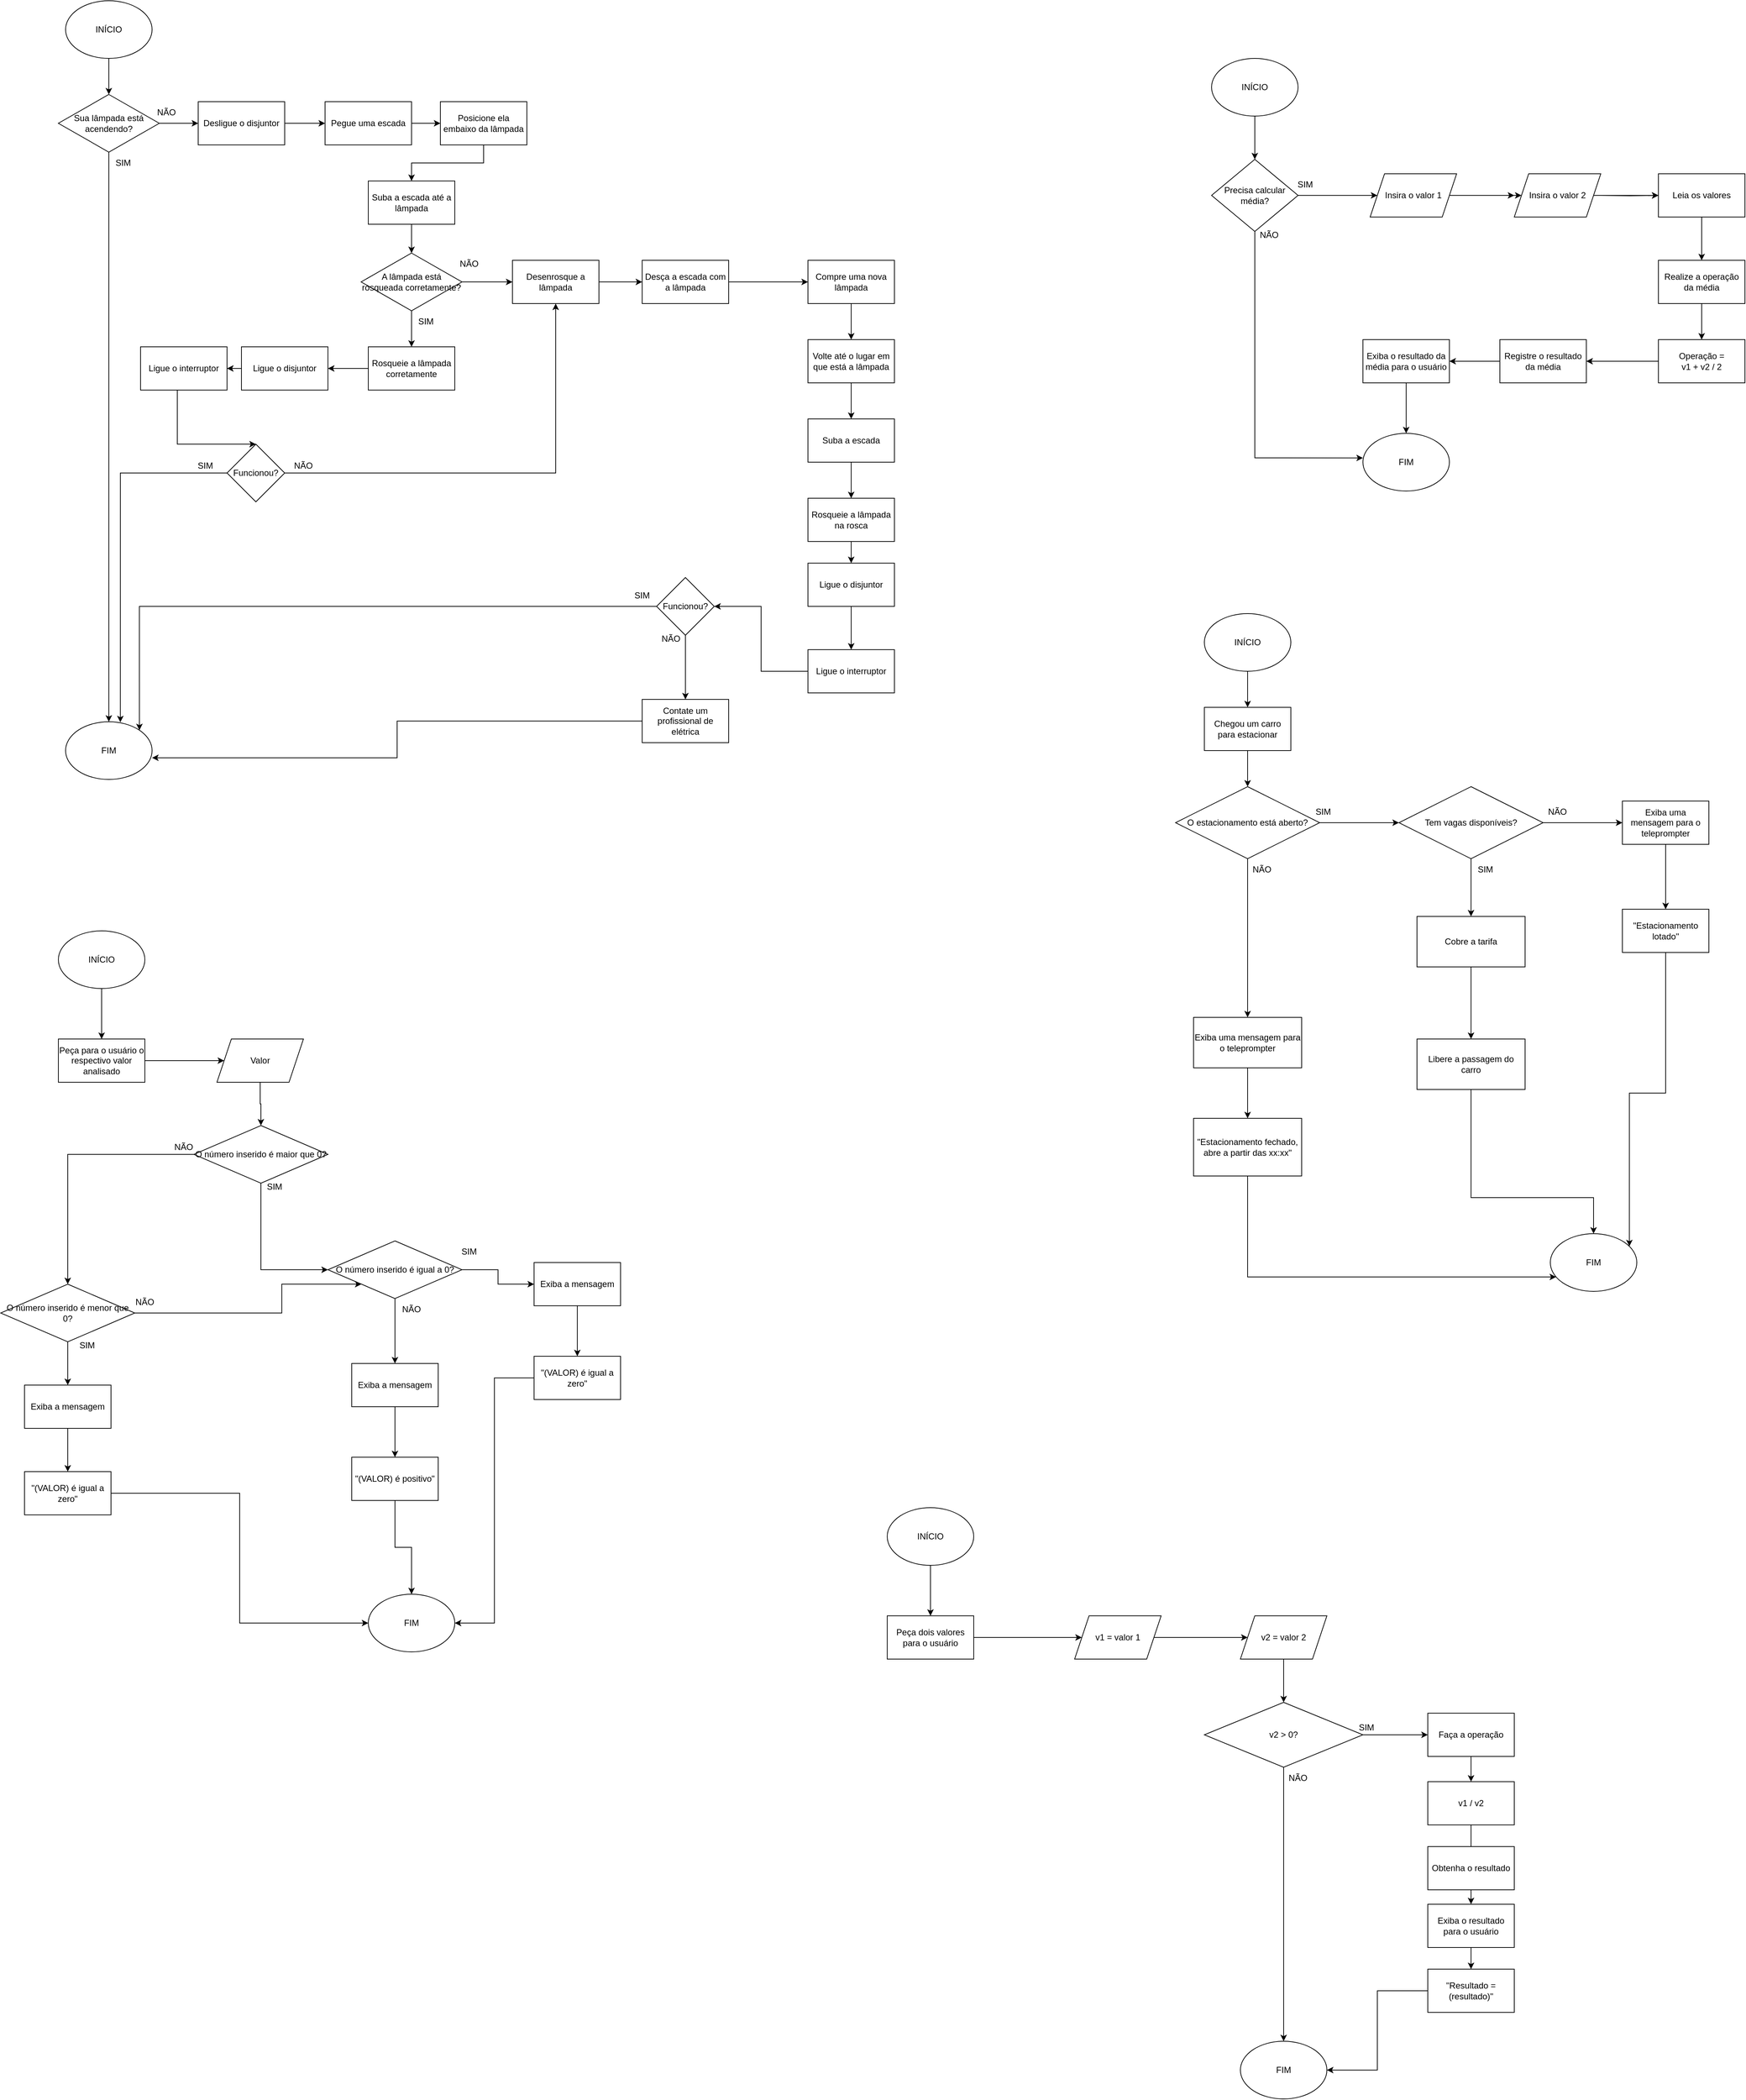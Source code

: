 <mxfile version="26.0.10">
  <diagram name="Página-1" id="3zPOQTFZR7hfbMSnST8G">
    <mxGraphModel dx="1793" dy="975" grid="1" gridSize="10" guides="1" tooltips="1" connect="1" arrows="1" fold="1" page="1" pageScale="1" pageWidth="827" pageHeight="1169" math="0" shadow="0">
      <root>
        <mxCell id="0" />
        <mxCell id="1" parent="0" />
        <mxCell id="39DTJQLiFahsks5kDPv9-9" style="edgeStyle=orthogonalEdgeStyle;rounded=0;orthogonalLoop=1;jettySize=auto;html=1;entryX=0.5;entryY=0;entryDx=0;entryDy=0;" parent="1" source="39DTJQLiFahsks5kDPv9-1" target="39DTJQLiFahsks5kDPv9-8" edge="1">
          <mxGeometry relative="1" as="geometry" />
        </mxCell>
        <mxCell id="39DTJQLiFahsks5kDPv9-1" value="INÍCIO" style="ellipse;whiteSpace=wrap;html=1;" parent="1" vertex="1">
          <mxGeometry x="170" y="140" width="120" height="80" as="geometry" />
        </mxCell>
        <mxCell id="39DTJQLiFahsks5kDPv9-2" value="FIM" style="ellipse;whiteSpace=wrap;html=1;" parent="1" vertex="1">
          <mxGeometry x="170" y="1140" width="120" height="80" as="geometry" />
        </mxCell>
        <mxCell id="39DTJQLiFahsks5kDPv9-18" style="edgeStyle=orthogonalEdgeStyle;rounded=0;orthogonalLoop=1;jettySize=auto;html=1;entryX=0;entryY=0.5;entryDx=0;entryDy=0;" parent="1" source="39DTJQLiFahsks5kDPv9-7" target="39DTJQLiFahsks5kDPv9-14" edge="1">
          <mxGeometry relative="1" as="geometry" />
        </mxCell>
        <mxCell id="39DTJQLiFahsks5kDPv9-7" value="Pegue uma escada" style="rounded=0;whiteSpace=wrap;html=1;" parent="1" vertex="1">
          <mxGeometry x="530" y="280" width="120" height="60" as="geometry" />
        </mxCell>
        <mxCell id="39DTJQLiFahsks5kDPv9-10" style="edgeStyle=orthogonalEdgeStyle;rounded=0;orthogonalLoop=1;jettySize=auto;html=1;entryX=0.5;entryY=0;entryDx=0;entryDy=0;" parent="1" source="39DTJQLiFahsks5kDPv9-8" target="39DTJQLiFahsks5kDPv9-2" edge="1">
          <mxGeometry relative="1" as="geometry" />
        </mxCell>
        <mxCell id="39DTJQLiFahsks5kDPv9-97" value="" style="edgeStyle=orthogonalEdgeStyle;rounded=0;orthogonalLoop=1;jettySize=auto;html=1;" parent="1" source="39DTJQLiFahsks5kDPv9-8" target="39DTJQLiFahsks5kDPv9-94" edge="1">
          <mxGeometry relative="1" as="geometry" />
        </mxCell>
        <mxCell id="39DTJQLiFahsks5kDPv9-8" value="Sua lâmpada está acendendo?" style="rhombus;whiteSpace=wrap;html=1;" parent="1" vertex="1">
          <mxGeometry x="160" y="270" width="140" height="80" as="geometry" />
        </mxCell>
        <mxCell id="39DTJQLiFahsks5kDPv9-12" value="SIM" style="text;html=1;align=center;verticalAlign=middle;whiteSpace=wrap;rounded=0;" parent="1" vertex="1">
          <mxGeometry x="220" y="350" width="60" height="30" as="geometry" />
        </mxCell>
        <mxCell id="39DTJQLiFahsks5kDPv9-13" value="NÃO" style="text;html=1;align=center;verticalAlign=middle;whiteSpace=wrap;rounded=0;" parent="1" vertex="1">
          <mxGeometry x="280" y="280" width="60" height="30" as="geometry" />
        </mxCell>
        <mxCell id="39DTJQLiFahsks5kDPv9-19" style="edgeStyle=orthogonalEdgeStyle;rounded=0;orthogonalLoop=1;jettySize=auto;html=1;" parent="1" source="39DTJQLiFahsks5kDPv9-14" target="39DTJQLiFahsks5kDPv9-15" edge="1">
          <mxGeometry relative="1" as="geometry" />
        </mxCell>
        <mxCell id="39DTJQLiFahsks5kDPv9-14" value="Posicione ela embaixo da lâmpada" style="rounded=0;whiteSpace=wrap;html=1;" parent="1" vertex="1">
          <mxGeometry x="690" y="280" width="120" height="60" as="geometry" />
        </mxCell>
        <mxCell id="39DTJQLiFahsks5kDPv9-20" style="edgeStyle=orthogonalEdgeStyle;rounded=0;orthogonalLoop=1;jettySize=auto;html=1;" parent="1" source="39DTJQLiFahsks5kDPv9-15" target="39DTJQLiFahsks5kDPv9-17" edge="1">
          <mxGeometry relative="1" as="geometry" />
        </mxCell>
        <mxCell id="39DTJQLiFahsks5kDPv9-15" value="Suba a escada até a lâmpada" style="rounded=0;whiteSpace=wrap;html=1;" parent="1" vertex="1">
          <mxGeometry x="590" y="390" width="120" height="60" as="geometry" />
        </mxCell>
        <mxCell id="39DTJQLiFahsks5kDPv9-23" style="edgeStyle=orthogonalEdgeStyle;rounded=0;orthogonalLoop=1;jettySize=auto;html=1;entryX=0.5;entryY=0;entryDx=0;entryDy=0;" parent="1" source="39DTJQLiFahsks5kDPv9-17" target="39DTJQLiFahsks5kDPv9-21" edge="1">
          <mxGeometry relative="1" as="geometry" />
        </mxCell>
        <mxCell id="39DTJQLiFahsks5kDPv9-41" style="edgeStyle=orthogonalEdgeStyle;rounded=0;orthogonalLoop=1;jettySize=auto;html=1;" parent="1" source="39DTJQLiFahsks5kDPv9-17" target="39DTJQLiFahsks5kDPv9-39" edge="1">
          <mxGeometry relative="1" as="geometry" />
        </mxCell>
        <mxCell id="39DTJQLiFahsks5kDPv9-17" value="A lâmpada está rosqueada corretamente?" style="rhombus;whiteSpace=wrap;html=1;" parent="1" vertex="1">
          <mxGeometry x="580" y="490" width="140" height="80" as="geometry" />
        </mxCell>
        <mxCell id="39DTJQLiFahsks5kDPv9-99" value="" style="edgeStyle=orthogonalEdgeStyle;rounded=0;orthogonalLoop=1;jettySize=auto;html=1;" parent="1" source="39DTJQLiFahsks5kDPv9-21" target="39DTJQLiFahsks5kDPv9-98" edge="1">
          <mxGeometry relative="1" as="geometry" />
        </mxCell>
        <mxCell id="39DTJQLiFahsks5kDPv9-21" value="Rosqueie a lâmpada corretamente" style="rounded=0;whiteSpace=wrap;html=1;" parent="1" vertex="1">
          <mxGeometry x="590" y="620" width="120" height="60" as="geometry" />
        </mxCell>
        <mxCell id="39DTJQLiFahsks5kDPv9-44" style="edgeStyle=orthogonalEdgeStyle;rounded=0;orthogonalLoop=1;jettySize=auto;html=1;" parent="1" source="39DTJQLiFahsks5kDPv9-22" target="39DTJQLiFahsks5kDPv9-39" edge="1">
          <mxGeometry relative="1" as="geometry" />
        </mxCell>
        <mxCell id="39DTJQLiFahsks5kDPv9-22" value="Funcionou?" style="rhombus;whiteSpace=wrap;html=1;" parent="1" vertex="1">
          <mxGeometry x="394" y="755" width="80" height="80" as="geometry" />
        </mxCell>
        <mxCell id="39DTJQLiFahsks5kDPv9-29" style="edgeStyle=orthogonalEdgeStyle;rounded=0;orthogonalLoop=1;jettySize=auto;html=1;entryX=0;entryY=0.5;entryDx=0;entryDy=0;" parent="1" source="39DTJQLiFahsks5kDPv9-25" target="39DTJQLiFahsks5kDPv9-28" edge="1">
          <mxGeometry relative="1" as="geometry" />
        </mxCell>
        <mxCell id="39DTJQLiFahsks5kDPv9-25" value="Desça a escada com a lâmpada" style="rounded=0;whiteSpace=wrap;html=1;" parent="1" vertex="1">
          <mxGeometry x="970" y="500" width="120" height="60" as="geometry" />
        </mxCell>
        <mxCell id="39DTJQLiFahsks5kDPv9-26" value="NÃO" style="text;html=1;align=center;verticalAlign=middle;whiteSpace=wrap;rounded=0;" parent="1" vertex="1">
          <mxGeometry x="700" y="490" width="60" height="30" as="geometry" />
        </mxCell>
        <mxCell id="39DTJQLiFahsks5kDPv9-27" value="SIM" style="text;html=1;align=center;verticalAlign=middle;whiteSpace=wrap;rounded=0;" parent="1" vertex="1">
          <mxGeometry x="640" y="570" width="60" height="30" as="geometry" />
        </mxCell>
        <mxCell id="39DTJQLiFahsks5kDPv9-55" style="edgeStyle=orthogonalEdgeStyle;rounded=0;orthogonalLoop=1;jettySize=auto;html=1;" parent="1" source="39DTJQLiFahsks5kDPv9-28" target="39DTJQLiFahsks5kDPv9-30" edge="1">
          <mxGeometry relative="1" as="geometry" />
        </mxCell>
        <mxCell id="39DTJQLiFahsks5kDPv9-28" value="Compre uma nova lâmpada" style="rounded=0;whiteSpace=wrap;html=1;" parent="1" vertex="1">
          <mxGeometry x="1200" y="500" width="120" height="60" as="geometry" />
        </mxCell>
        <mxCell id="39DTJQLiFahsks5kDPv9-56" style="edgeStyle=orthogonalEdgeStyle;rounded=0;orthogonalLoop=1;jettySize=auto;html=1;entryX=0.5;entryY=0;entryDx=0;entryDy=0;" parent="1" source="39DTJQLiFahsks5kDPv9-30" target="39DTJQLiFahsks5kDPv9-35" edge="1">
          <mxGeometry relative="1" as="geometry" />
        </mxCell>
        <mxCell id="39DTJQLiFahsks5kDPv9-30" value="Volte até o lugar em que está a lâmpada" style="rounded=0;whiteSpace=wrap;html=1;" parent="1" vertex="1">
          <mxGeometry x="1200" y="610" width="120" height="60" as="geometry" />
        </mxCell>
        <mxCell id="39DTJQLiFahsks5kDPv9-34" value="SIM&lt;span style=&quot;color: rgba(0, 0, 0, 0); font-family: monospace; font-size: 0px; text-align: start; text-wrap-mode: nowrap;&quot;&gt;%3CmxGraphModel%3E%3Croot%3E%3CmxCell%20id%3D%220%22%2F%3E%3CmxCell%20id%3D%221%22%20parent%3D%220%22%2F%3E%3CmxCell%20id%3D%222%22%20value%3D%22Compre%20uma%20nova%20l%C3%A2mpada%22%20style%3D%22rounded%3D0%3BwhiteSpace%3Dwrap%3Bhtml%3D1%3B%22%20vertex%3D%221%22%20parent%3D%221%22%3E%3CmxGeometry%20x%3D%221060%22%20y%3D%22500%22%20width%3D%22120%22%20height%3D%2260%22%20as%3D%22geometry%22%2F%3E%3C%2FmxCell%3E%3C%2Froot%3E%3C%2FmxGraphModel%3E&lt;/span&gt;" style="text;html=1;align=center;verticalAlign=middle;whiteSpace=wrap;rounded=0;" parent="1" vertex="1">
          <mxGeometry x="334" y="770" width="60" height="30" as="geometry" />
        </mxCell>
        <mxCell id="39DTJQLiFahsks5kDPv9-57" style="edgeStyle=orthogonalEdgeStyle;rounded=0;orthogonalLoop=1;jettySize=auto;html=1;entryX=0.5;entryY=0;entryDx=0;entryDy=0;" parent="1" source="39DTJQLiFahsks5kDPv9-35" target="39DTJQLiFahsks5kDPv9-38" edge="1">
          <mxGeometry relative="1" as="geometry" />
        </mxCell>
        <mxCell id="39DTJQLiFahsks5kDPv9-35" value="Suba a escada" style="rounded=0;whiteSpace=wrap;html=1;" parent="1" vertex="1">
          <mxGeometry x="1200" y="720" width="120" height="60" as="geometry" />
        </mxCell>
        <mxCell id="39DTJQLiFahsks5kDPv9-36" value="NÃO" style="text;html=1;align=center;verticalAlign=middle;whiteSpace=wrap;rounded=0;" parent="1" vertex="1">
          <mxGeometry x="470" y="770" width="60" height="30" as="geometry" />
        </mxCell>
        <mxCell id="39DTJQLiFahsks5kDPv9-107" value="" style="edgeStyle=orthogonalEdgeStyle;rounded=0;orthogonalLoop=1;jettySize=auto;html=1;" parent="1" source="39DTJQLiFahsks5kDPv9-38" target="39DTJQLiFahsks5kDPv9-105" edge="1">
          <mxGeometry relative="1" as="geometry" />
        </mxCell>
        <mxCell id="39DTJQLiFahsks5kDPv9-38" value="Rosqueie a lâmpada na rosca" style="rounded=0;whiteSpace=wrap;html=1;" parent="1" vertex="1">
          <mxGeometry x="1200" y="830" width="120" height="60" as="geometry" />
        </mxCell>
        <mxCell id="39DTJQLiFahsks5kDPv9-43" style="edgeStyle=orthogonalEdgeStyle;rounded=0;orthogonalLoop=1;jettySize=auto;html=1;" parent="1" source="39DTJQLiFahsks5kDPv9-39" target="39DTJQLiFahsks5kDPv9-25" edge="1">
          <mxGeometry relative="1" as="geometry" />
        </mxCell>
        <mxCell id="39DTJQLiFahsks5kDPv9-39" value="Desenrosque a lâmpada" style="rounded=0;whiteSpace=wrap;html=1;" parent="1" vertex="1">
          <mxGeometry x="790" y="500" width="120" height="60" as="geometry" />
        </mxCell>
        <mxCell id="39DTJQLiFahsks5kDPv9-50" style="edgeStyle=orthogonalEdgeStyle;rounded=0;orthogonalLoop=1;jettySize=auto;html=1;entryX=0.5;entryY=0;entryDx=0;entryDy=0;" parent="1" source="39DTJQLiFahsks5kDPv9-46" target="39DTJQLiFahsks5kDPv9-49" edge="1">
          <mxGeometry relative="1" as="geometry" />
        </mxCell>
        <mxCell id="39DTJQLiFahsks5kDPv9-60" style="edgeStyle=orthogonalEdgeStyle;rounded=0;orthogonalLoop=1;jettySize=auto;html=1;entryX=1;entryY=0;entryDx=0;entryDy=0;" parent="1" source="39DTJQLiFahsks5kDPv9-46" target="39DTJQLiFahsks5kDPv9-2" edge="1">
          <mxGeometry relative="1" as="geometry" />
        </mxCell>
        <mxCell id="39DTJQLiFahsks5kDPv9-46" value="Funcionou?" style="rhombus;whiteSpace=wrap;html=1;" parent="1" vertex="1">
          <mxGeometry x="990" y="940" width="80" height="80" as="geometry" />
        </mxCell>
        <mxCell id="39DTJQLiFahsks5kDPv9-49" value="Contate um profissional de elétrica" style="rounded=0;whiteSpace=wrap;html=1;" parent="1" vertex="1">
          <mxGeometry x="970" y="1109" width="120" height="60" as="geometry" />
        </mxCell>
        <mxCell id="39DTJQLiFahsks5kDPv9-53" value="SIM" style="text;html=1;align=center;verticalAlign=middle;whiteSpace=wrap;rounded=0;" parent="1" vertex="1">
          <mxGeometry x="940" y="950" width="60" height="30" as="geometry" />
        </mxCell>
        <mxCell id="39DTJQLiFahsks5kDPv9-54" value="NÃO" style="text;html=1;align=center;verticalAlign=middle;whiteSpace=wrap;rounded=0;" parent="1" vertex="1">
          <mxGeometry x="980" y="1010" width="60" height="30" as="geometry" />
        </mxCell>
        <mxCell id="39DTJQLiFahsks5kDPv9-59" style="edgeStyle=orthogonalEdgeStyle;rounded=0;orthogonalLoop=1;jettySize=auto;html=1;entryX=0.633;entryY=0.01;entryDx=0;entryDy=0;entryPerimeter=0;" parent="1" source="39DTJQLiFahsks5kDPv9-22" target="39DTJQLiFahsks5kDPv9-2" edge="1">
          <mxGeometry relative="1" as="geometry" />
        </mxCell>
        <mxCell id="39DTJQLiFahsks5kDPv9-62" style="edgeStyle=orthogonalEdgeStyle;rounded=0;orthogonalLoop=1;jettySize=auto;html=1;entryX=1;entryY=0.625;entryDx=0;entryDy=0;entryPerimeter=0;" parent="1" source="39DTJQLiFahsks5kDPv9-49" target="39DTJQLiFahsks5kDPv9-2" edge="1">
          <mxGeometry relative="1" as="geometry" />
        </mxCell>
        <mxCell id="39DTJQLiFahsks5kDPv9-72" style="edgeStyle=orthogonalEdgeStyle;rounded=0;orthogonalLoop=1;jettySize=auto;html=1;entryX=0.5;entryY=0;entryDx=0;entryDy=0;" parent="1" source="39DTJQLiFahsks5kDPv9-63" target="39DTJQLiFahsks5kDPv9-65" edge="1">
          <mxGeometry relative="1" as="geometry" />
        </mxCell>
        <mxCell id="39DTJQLiFahsks5kDPv9-63" value="INÍCIO" style="ellipse;whiteSpace=wrap;html=1;" parent="1" vertex="1">
          <mxGeometry x="1760" y="220" width="120" height="80" as="geometry" />
        </mxCell>
        <mxCell id="39DTJQLiFahsks5kDPv9-73" style="edgeStyle=orthogonalEdgeStyle;rounded=0;orthogonalLoop=1;jettySize=auto;html=1;entryX=0;entryY=0.5;entryDx=0;entryDy=0;" parent="1" source="39DTJQLiFahsks5kDPv9-65" target="39DTJQLiFahsks5kDPv9-90" edge="1">
          <mxGeometry relative="1" as="geometry">
            <mxPoint x="1980" y="410" as="targetPoint" />
          </mxGeometry>
        </mxCell>
        <mxCell id="39DTJQLiFahsks5kDPv9-65" value="Precisa calcular média?" style="rhombus;whiteSpace=wrap;html=1;" parent="1" vertex="1">
          <mxGeometry x="1760" y="360" width="120" height="100" as="geometry" />
        </mxCell>
        <mxCell id="39DTJQLiFahsks5kDPv9-74" style="edgeStyle=orthogonalEdgeStyle;rounded=0;orthogonalLoop=1;jettySize=auto;html=1;entryX=0;entryY=0.5;entryDx=0;entryDy=0;" parent="1" edge="1">
          <mxGeometry relative="1" as="geometry">
            <mxPoint x="2100" y="410" as="sourcePoint" />
            <mxPoint x="2180" y="410" as="targetPoint" />
          </mxGeometry>
        </mxCell>
        <mxCell id="39DTJQLiFahsks5kDPv9-75" style="edgeStyle=orthogonalEdgeStyle;rounded=0;orthogonalLoop=1;jettySize=auto;html=1;entryX=0;entryY=0.5;entryDx=0;entryDy=0;" parent="1" target="39DTJQLiFahsks5kDPv9-68" edge="1">
          <mxGeometry relative="1" as="geometry">
            <mxPoint x="2300" y="410" as="sourcePoint" />
          </mxGeometry>
        </mxCell>
        <mxCell id="39DTJQLiFahsks5kDPv9-76" style="edgeStyle=orthogonalEdgeStyle;rounded=0;orthogonalLoop=1;jettySize=auto;html=1;" parent="1" source="39DTJQLiFahsks5kDPv9-68" target="39DTJQLiFahsks5kDPv9-69" edge="1">
          <mxGeometry relative="1" as="geometry" />
        </mxCell>
        <mxCell id="39DTJQLiFahsks5kDPv9-68" value="Leia os valores" style="rounded=0;whiteSpace=wrap;html=1;" parent="1" vertex="1">
          <mxGeometry x="2380" y="380" width="120" height="60" as="geometry" />
        </mxCell>
        <mxCell id="39DTJQLiFahsks5kDPv9-77" style="edgeStyle=orthogonalEdgeStyle;rounded=0;orthogonalLoop=1;jettySize=auto;html=1;entryX=0.5;entryY=0;entryDx=0;entryDy=0;" parent="1" source="39DTJQLiFahsks5kDPv9-69" target="39DTJQLiFahsks5kDPv9-71" edge="1">
          <mxGeometry relative="1" as="geometry" />
        </mxCell>
        <mxCell id="39DTJQLiFahsks5kDPv9-69" value="Realize a operação da média" style="rounded=0;whiteSpace=wrap;html=1;" parent="1" vertex="1">
          <mxGeometry x="2380" y="500" width="120" height="60" as="geometry" />
        </mxCell>
        <mxCell id="39DTJQLiFahsks5kDPv9-81" style="edgeStyle=orthogonalEdgeStyle;rounded=0;orthogonalLoop=1;jettySize=auto;html=1;entryX=1;entryY=0.5;entryDx=0;entryDy=0;" parent="1" source="39DTJQLiFahsks5kDPv9-71" target="39DTJQLiFahsks5kDPv9-80" edge="1">
          <mxGeometry relative="1" as="geometry" />
        </mxCell>
        <mxCell id="39DTJQLiFahsks5kDPv9-71" value="Operação =&lt;div&gt;v1 + v2 / 2&lt;/div&gt;" style="rounded=0;whiteSpace=wrap;html=1;" parent="1" vertex="1">
          <mxGeometry x="2380" y="610" width="120" height="60" as="geometry" />
        </mxCell>
        <mxCell id="39DTJQLiFahsks5kDPv9-83" style="edgeStyle=orthogonalEdgeStyle;rounded=0;orthogonalLoop=1;jettySize=auto;html=1;entryX=1;entryY=0.5;entryDx=0;entryDy=0;" parent="1" source="39DTJQLiFahsks5kDPv9-80" target="39DTJQLiFahsks5kDPv9-82" edge="1">
          <mxGeometry relative="1" as="geometry" />
        </mxCell>
        <mxCell id="39DTJQLiFahsks5kDPv9-80" value="Registre o resultado da média" style="rounded=0;whiteSpace=wrap;html=1;" parent="1" vertex="1">
          <mxGeometry x="2160" y="610" width="120" height="60" as="geometry" />
        </mxCell>
        <mxCell id="39DTJQLiFahsks5kDPv9-85" style="edgeStyle=orthogonalEdgeStyle;rounded=0;orthogonalLoop=1;jettySize=auto;html=1;entryX=0.5;entryY=0;entryDx=0;entryDy=0;" parent="1" source="39DTJQLiFahsks5kDPv9-82" target="39DTJQLiFahsks5kDPv9-84" edge="1">
          <mxGeometry relative="1" as="geometry" />
        </mxCell>
        <mxCell id="39DTJQLiFahsks5kDPv9-82" value="Exiba o resultado da média para o usuário" style="rounded=0;whiteSpace=wrap;html=1;" parent="1" vertex="1">
          <mxGeometry x="1970" y="610" width="120" height="60" as="geometry" />
        </mxCell>
        <mxCell id="39DTJQLiFahsks5kDPv9-84" value="FIM" style="ellipse;whiteSpace=wrap;html=1;" parent="1" vertex="1">
          <mxGeometry x="1970" y="740" width="120" height="80" as="geometry" />
        </mxCell>
        <mxCell id="39DTJQLiFahsks5kDPv9-87" value="" style="endArrow=classic;html=1;rounded=0;exitX=0.5;exitY=1;exitDx=0;exitDy=0;entryX=0;entryY=0.427;entryDx=0;entryDy=0;entryPerimeter=0;" parent="1" source="39DTJQLiFahsks5kDPv9-65" target="39DTJQLiFahsks5kDPv9-84" edge="1">
          <mxGeometry width="50" height="50" relative="1" as="geometry">
            <mxPoint x="1820" y="470" as="sourcePoint" />
            <mxPoint x="2240" y="540" as="targetPoint" />
            <Array as="points">
              <mxPoint x="1820" y="774" />
            </Array>
          </mxGeometry>
        </mxCell>
        <mxCell id="39DTJQLiFahsks5kDPv9-88" value="SIM" style="text;html=1;align=center;verticalAlign=middle;whiteSpace=wrap;rounded=0;" parent="1" vertex="1">
          <mxGeometry x="1860" y="380" width="60" height="30" as="geometry" />
        </mxCell>
        <mxCell id="39DTJQLiFahsks5kDPv9-89" value="NÃO" style="text;html=1;align=center;verticalAlign=middle;whiteSpace=wrap;rounded=0;" parent="1" vertex="1">
          <mxGeometry x="1810" y="450" width="60" height="30" as="geometry" />
        </mxCell>
        <mxCell id="39DTJQLiFahsks5kDPv9-93" value="" style="edgeStyle=orthogonalEdgeStyle;rounded=0;orthogonalLoop=1;jettySize=auto;html=1;" parent="1" source="39DTJQLiFahsks5kDPv9-90" target="39DTJQLiFahsks5kDPv9-91" edge="1">
          <mxGeometry relative="1" as="geometry" />
        </mxCell>
        <mxCell id="39DTJQLiFahsks5kDPv9-90" value="Insira o valor 1" style="shape=parallelogram;perimeter=parallelogramPerimeter;whiteSpace=wrap;html=1;fixedSize=1;" parent="1" vertex="1">
          <mxGeometry x="1980" y="380" width="120" height="60" as="geometry" />
        </mxCell>
        <mxCell id="39DTJQLiFahsks5kDPv9-92" value="" style="edgeStyle=orthogonalEdgeStyle;rounded=0;orthogonalLoop=1;jettySize=auto;html=1;" parent="1" source="39DTJQLiFahsks5kDPv9-91" target="39DTJQLiFahsks5kDPv9-68" edge="1">
          <mxGeometry relative="1" as="geometry" />
        </mxCell>
        <mxCell id="39DTJQLiFahsks5kDPv9-91" value="Insira o valor 2" style="shape=parallelogram;perimeter=parallelogramPerimeter;whiteSpace=wrap;html=1;fixedSize=1;" parent="1" vertex="1">
          <mxGeometry x="2180" y="380" width="120" height="60" as="geometry" />
        </mxCell>
        <mxCell id="39DTJQLiFahsks5kDPv9-95" value="" style="edgeStyle=orthogonalEdgeStyle;rounded=0;orthogonalLoop=1;jettySize=auto;html=1;" parent="1" source="39DTJQLiFahsks5kDPv9-94" target="39DTJQLiFahsks5kDPv9-7" edge="1">
          <mxGeometry relative="1" as="geometry" />
        </mxCell>
        <mxCell id="39DTJQLiFahsks5kDPv9-94" value="Desligue o disjuntor" style="rounded=0;whiteSpace=wrap;html=1;" parent="1" vertex="1">
          <mxGeometry x="354" y="280" width="120" height="60" as="geometry" />
        </mxCell>
        <mxCell id="39DTJQLiFahsks5kDPv9-101" value="" style="edgeStyle=orthogonalEdgeStyle;rounded=0;orthogonalLoop=1;jettySize=auto;html=1;" parent="1" source="39DTJQLiFahsks5kDPv9-98" target="39DTJQLiFahsks5kDPv9-100" edge="1">
          <mxGeometry relative="1" as="geometry" />
        </mxCell>
        <mxCell id="39DTJQLiFahsks5kDPv9-98" value="Ligue o disjuntor" style="rounded=0;whiteSpace=wrap;html=1;" parent="1" vertex="1">
          <mxGeometry x="414" y="620" width="120" height="60" as="geometry" />
        </mxCell>
        <mxCell id="39DTJQLiFahsks5kDPv9-100" value="Ligue o interruptor" style="rounded=0;whiteSpace=wrap;html=1;" parent="1" vertex="1">
          <mxGeometry x="274" y="620" width="120" height="60" as="geometry" />
        </mxCell>
        <mxCell id="39DTJQLiFahsks5kDPv9-103" value="" style="endArrow=classic;html=1;rounded=0;exitX=0.425;exitY=1;exitDx=0;exitDy=0;exitPerimeter=0;entryX=0.5;entryY=0;entryDx=0;entryDy=0;" parent="1" source="39DTJQLiFahsks5kDPv9-100" target="39DTJQLiFahsks5kDPv9-22" edge="1">
          <mxGeometry width="50" height="50" relative="1" as="geometry">
            <mxPoint x="620" y="750" as="sourcePoint" />
            <mxPoint x="670" y="700" as="targetPoint" />
            <Array as="points">
              <mxPoint x="325" y="755" />
            </Array>
          </mxGeometry>
        </mxCell>
        <mxCell id="39DTJQLiFahsks5kDPv9-104" value="" style="edgeStyle=orthogonalEdgeStyle;rounded=0;orthogonalLoop=1;jettySize=auto;html=1;" parent="1" source="39DTJQLiFahsks5kDPv9-105" target="39DTJQLiFahsks5kDPv9-106" edge="1">
          <mxGeometry relative="1" as="geometry" />
        </mxCell>
        <mxCell id="39DTJQLiFahsks5kDPv9-105" value="Ligue o disjuntor" style="rounded=0;whiteSpace=wrap;html=1;" parent="1" vertex="1">
          <mxGeometry x="1200" y="920" width="120" height="60" as="geometry" />
        </mxCell>
        <mxCell id="39DTJQLiFahsks5kDPv9-108" style="edgeStyle=orthogonalEdgeStyle;rounded=0;orthogonalLoop=1;jettySize=auto;html=1;entryX=1;entryY=0.5;entryDx=0;entryDy=0;" parent="1" source="39DTJQLiFahsks5kDPv9-106" target="39DTJQLiFahsks5kDPv9-46" edge="1">
          <mxGeometry relative="1" as="geometry" />
        </mxCell>
        <mxCell id="39DTJQLiFahsks5kDPv9-106" value="Ligue o interruptor" style="rounded=0;whiteSpace=wrap;html=1;" parent="1" vertex="1">
          <mxGeometry x="1200" y="1040" width="120" height="60" as="geometry" />
        </mxCell>
        <mxCell id="39DTJQLiFahsks5kDPv9-141" value="" style="edgeStyle=orthogonalEdgeStyle;rounded=0;orthogonalLoop=1;jettySize=auto;html=1;" parent="1" source="39DTJQLiFahsks5kDPv9-109" target="39DTJQLiFahsks5kDPv9-140" edge="1">
          <mxGeometry relative="1" as="geometry" />
        </mxCell>
        <mxCell id="39DTJQLiFahsks5kDPv9-109" value="INÍCIO" style="ellipse;whiteSpace=wrap;html=1;" parent="1" vertex="1">
          <mxGeometry x="1750" y="990" width="120" height="80" as="geometry" />
        </mxCell>
        <mxCell id="39DTJQLiFahsks5kDPv9-113" value="" style="edgeStyle=orthogonalEdgeStyle;rounded=0;orthogonalLoop=1;jettySize=auto;html=1;" parent="1" source="39DTJQLiFahsks5kDPv9-110" target="39DTJQLiFahsks5kDPv9-112" edge="1">
          <mxGeometry relative="1" as="geometry" />
        </mxCell>
        <mxCell id="39DTJQLiFahsks5kDPv9-121" value="" style="edgeStyle=orthogonalEdgeStyle;rounded=0;orthogonalLoop=1;jettySize=auto;html=1;" parent="1" source="39DTJQLiFahsks5kDPv9-110" target="39DTJQLiFahsks5kDPv9-120" edge="1">
          <mxGeometry relative="1" as="geometry" />
        </mxCell>
        <mxCell id="39DTJQLiFahsks5kDPv9-110" value="O estacionamento está aberto?" style="rhombus;whiteSpace=wrap;html=1;" parent="1" vertex="1">
          <mxGeometry x="1710" y="1230" width="200" height="100" as="geometry" />
        </mxCell>
        <mxCell id="39DTJQLiFahsks5kDPv9-115" value="" style="edgeStyle=orthogonalEdgeStyle;rounded=0;orthogonalLoop=1;jettySize=auto;html=1;" parent="1" source="39DTJQLiFahsks5kDPv9-112" target="39DTJQLiFahsks5kDPv9-114" edge="1">
          <mxGeometry relative="1" as="geometry" />
        </mxCell>
        <mxCell id="39DTJQLiFahsks5kDPv9-112" value="Exiba uma mensagem para o teleprompter" style="rounded=0;whiteSpace=wrap;html=1;" parent="1" vertex="1">
          <mxGeometry x="1735" y="1550" width="150" height="70" as="geometry" />
        </mxCell>
        <mxCell id="39DTJQLiFahsks5kDPv9-137" style="edgeStyle=orthogonalEdgeStyle;rounded=0;orthogonalLoop=1;jettySize=auto;html=1;" parent="1" source="39DTJQLiFahsks5kDPv9-114" target="39DTJQLiFahsks5kDPv9-116" edge="1">
          <mxGeometry relative="1" as="geometry">
            <Array as="points">
              <mxPoint x="1810" y="1910" />
            </Array>
          </mxGeometry>
        </mxCell>
        <mxCell id="39DTJQLiFahsks5kDPv9-114" value="&quot;Estacionamento fechado, abre a partir das xx:xx&quot;" style="rounded=0;whiteSpace=wrap;html=1;" parent="1" vertex="1">
          <mxGeometry x="1735" y="1690" width="150" height="80" as="geometry" />
        </mxCell>
        <mxCell id="39DTJQLiFahsks5kDPv9-116" value="FIM" style="ellipse;whiteSpace=wrap;html=1;" parent="1" vertex="1">
          <mxGeometry x="2230" y="1850" width="120" height="80" as="geometry" />
        </mxCell>
        <mxCell id="39DTJQLiFahsks5kDPv9-127" value="" style="edgeStyle=orthogonalEdgeStyle;rounded=0;orthogonalLoop=1;jettySize=auto;html=1;" parent="1" source="39DTJQLiFahsks5kDPv9-120" target="39DTJQLiFahsks5kDPv9-125" edge="1">
          <mxGeometry relative="1" as="geometry" />
        </mxCell>
        <mxCell id="39DTJQLiFahsks5kDPv9-131" value="" style="edgeStyle=orthogonalEdgeStyle;rounded=0;orthogonalLoop=1;jettySize=auto;html=1;" parent="1" source="39DTJQLiFahsks5kDPv9-120" target="39DTJQLiFahsks5kDPv9-130" edge="1">
          <mxGeometry relative="1" as="geometry" />
        </mxCell>
        <mxCell id="39DTJQLiFahsks5kDPv9-120" value="Tem vagas disponíveis?" style="rhombus;whiteSpace=wrap;html=1;" parent="1" vertex="1">
          <mxGeometry x="2020" y="1230" width="200" height="100" as="geometry" />
        </mxCell>
        <mxCell id="39DTJQLiFahsks5kDPv9-122" value="NÃO" style="text;html=1;align=center;verticalAlign=middle;whiteSpace=wrap;rounded=0;" parent="1" vertex="1">
          <mxGeometry x="1800" y="1330" width="60" height="30" as="geometry" />
        </mxCell>
        <mxCell id="39DTJQLiFahsks5kDPv9-123" value="SIM" style="text;html=1;align=center;verticalAlign=middle;whiteSpace=wrap;rounded=0;" parent="1" vertex="1">
          <mxGeometry x="1885" y="1250" width="60" height="30" as="geometry" />
        </mxCell>
        <mxCell id="39DTJQLiFahsks5kDPv9-128" value="" style="edgeStyle=orthogonalEdgeStyle;rounded=0;orthogonalLoop=1;jettySize=auto;html=1;" parent="1" source="39DTJQLiFahsks5kDPv9-125" target="39DTJQLiFahsks5kDPv9-126" edge="1">
          <mxGeometry relative="1" as="geometry" />
        </mxCell>
        <mxCell id="39DTJQLiFahsks5kDPv9-125" value="Cobre a tarifa" style="rounded=0;whiteSpace=wrap;html=1;" parent="1" vertex="1">
          <mxGeometry x="2045" y="1410" width="150" height="70" as="geometry" />
        </mxCell>
        <mxCell id="39DTJQLiFahsks5kDPv9-138" style="edgeStyle=orthogonalEdgeStyle;rounded=0;orthogonalLoop=1;jettySize=auto;html=1;" parent="1" source="39DTJQLiFahsks5kDPv9-126" target="39DTJQLiFahsks5kDPv9-116" edge="1">
          <mxGeometry relative="1" as="geometry">
            <Array as="points">
              <mxPoint x="2120" y="1800" />
              <mxPoint x="2290" y="1800" />
            </Array>
          </mxGeometry>
        </mxCell>
        <mxCell id="39DTJQLiFahsks5kDPv9-126" value="Libere a passagem do carro" style="rounded=0;whiteSpace=wrap;html=1;" parent="1" vertex="1">
          <mxGeometry x="2045" y="1580" width="150" height="70" as="geometry" />
        </mxCell>
        <mxCell id="39DTJQLiFahsks5kDPv9-135" value="" style="edgeStyle=orthogonalEdgeStyle;rounded=0;orthogonalLoop=1;jettySize=auto;html=1;" parent="1" source="39DTJQLiFahsks5kDPv9-130" target="39DTJQLiFahsks5kDPv9-134" edge="1">
          <mxGeometry relative="1" as="geometry" />
        </mxCell>
        <mxCell id="39DTJQLiFahsks5kDPv9-130" value="Exiba uma mensagem para o teleprompter" style="rounded=0;whiteSpace=wrap;html=1;" parent="1" vertex="1">
          <mxGeometry x="2330" y="1250" width="120" height="60" as="geometry" />
        </mxCell>
        <mxCell id="39DTJQLiFahsks5kDPv9-132" value="SIM" style="text;html=1;align=center;verticalAlign=middle;whiteSpace=wrap;rounded=0;" parent="1" vertex="1">
          <mxGeometry x="2110" y="1330" width="60" height="30" as="geometry" />
        </mxCell>
        <mxCell id="39DTJQLiFahsks5kDPv9-133" value="NÃO" style="text;html=1;align=center;verticalAlign=middle;whiteSpace=wrap;rounded=0;" parent="1" vertex="1">
          <mxGeometry x="2210" y="1250" width="60" height="30" as="geometry" />
        </mxCell>
        <mxCell id="39DTJQLiFahsks5kDPv9-134" value="&quot;Estacionamento lotado&quot;" style="rounded=0;whiteSpace=wrap;html=1;" parent="1" vertex="1">
          <mxGeometry x="2330" y="1400" width="120" height="60" as="geometry" />
        </mxCell>
        <mxCell id="39DTJQLiFahsks5kDPv9-139" style="edgeStyle=orthogonalEdgeStyle;rounded=0;orthogonalLoop=1;jettySize=auto;html=1;entryX=0.914;entryY=0.218;entryDx=0;entryDy=0;entryPerimeter=0;" parent="1" source="39DTJQLiFahsks5kDPv9-134" target="39DTJQLiFahsks5kDPv9-116" edge="1">
          <mxGeometry relative="1" as="geometry" />
        </mxCell>
        <mxCell id="39DTJQLiFahsks5kDPv9-142" value="" style="edgeStyle=orthogonalEdgeStyle;rounded=0;orthogonalLoop=1;jettySize=auto;html=1;" parent="1" source="39DTJQLiFahsks5kDPv9-140" target="39DTJQLiFahsks5kDPv9-110" edge="1">
          <mxGeometry relative="1" as="geometry" />
        </mxCell>
        <mxCell id="39DTJQLiFahsks5kDPv9-140" value="Chegou um carro para estacionar" style="rounded=0;whiteSpace=wrap;html=1;" parent="1" vertex="1">
          <mxGeometry x="1750" y="1120" width="120" height="60" as="geometry" />
        </mxCell>
        <mxCell id="39DTJQLiFahsks5kDPv9-147" value="" style="edgeStyle=orthogonalEdgeStyle;rounded=0;orthogonalLoop=1;jettySize=auto;html=1;" parent="1" source="39DTJQLiFahsks5kDPv9-143" target="39DTJQLiFahsks5kDPv9-146" edge="1">
          <mxGeometry relative="1" as="geometry" />
        </mxCell>
        <mxCell id="39DTJQLiFahsks5kDPv9-143" value="INÍCIO" style="ellipse;whiteSpace=wrap;html=1;" parent="1" vertex="1">
          <mxGeometry x="160" y="1430" width="120" height="80" as="geometry" />
        </mxCell>
        <mxCell id="39DTJQLiFahsks5kDPv9-149" value="" style="edgeStyle=orthogonalEdgeStyle;rounded=0;orthogonalLoop=1;jettySize=auto;html=1;" parent="1" source="39DTJQLiFahsks5kDPv9-146" target="39DTJQLiFahsks5kDPv9-148" edge="1">
          <mxGeometry relative="1" as="geometry" />
        </mxCell>
        <mxCell id="39DTJQLiFahsks5kDPv9-146" value="Peça para o usuário o respectivo valor analisado" style="rounded=0;whiteSpace=wrap;html=1;" parent="1" vertex="1">
          <mxGeometry x="160" y="1580" width="120" height="60" as="geometry" />
        </mxCell>
        <mxCell id="39DTJQLiFahsks5kDPv9-151" value="" style="edgeStyle=orthogonalEdgeStyle;rounded=0;orthogonalLoop=1;jettySize=auto;html=1;" parent="1" source="39DTJQLiFahsks5kDPv9-148" target="39DTJQLiFahsks5kDPv9-150" edge="1">
          <mxGeometry relative="1" as="geometry" />
        </mxCell>
        <mxCell id="39DTJQLiFahsks5kDPv9-148" value="Valor" style="shape=parallelogram;perimeter=parallelogramPerimeter;whiteSpace=wrap;html=1;fixedSize=1;" parent="1" vertex="1">
          <mxGeometry x="380" y="1580" width="120" height="60" as="geometry" />
        </mxCell>
        <mxCell id="39DTJQLiFahsks5kDPv9-158" style="edgeStyle=orthogonalEdgeStyle;rounded=0;orthogonalLoop=1;jettySize=auto;html=1;entryX=0;entryY=0.5;entryDx=0;entryDy=0;" parent="1" source="39DTJQLiFahsks5kDPv9-150" target="39DTJQLiFahsks5kDPv9-155" edge="1">
          <mxGeometry relative="1" as="geometry" />
        </mxCell>
        <mxCell id="39DTJQLiFahsks5kDPv9-178" style="edgeStyle=orthogonalEdgeStyle;rounded=0;orthogonalLoop=1;jettySize=auto;html=1;entryX=0.5;entryY=0;entryDx=0;entryDy=0;" parent="1" source="39DTJQLiFahsks5kDPv9-150" target="39DTJQLiFahsks5kDPv9-156" edge="1">
          <mxGeometry relative="1" as="geometry" />
        </mxCell>
        <mxCell id="39DTJQLiFahsks5kDPv9-150" value="O número inserido é maior que 0?" style="rhombus;whiteSpace=wrap;html=1;" parent="1" vertex="1">
          <mxGeometry x="348" y="1700" width="186" height="80" as="geometry" />
        </mxCell>
        <mxCell id="39DTJQLiFahsks5kDPv9-163" value="" style="edgeStyle=orthogonalEdgeStyle;rounded=0;orthogonalLoop=1;jettySize=auto;html=1;" parent="1" source="39DTJQLiFahsks5kDPv9-152" target="39DTJQLiFahsks5kDPv9-153" edge="1">
          <mxGeometry relative="1" as="geometry" />
        </mxCell>
        <mxCell id="39DTJQLiFahsks5kDPv9-152" value="Exiba a mensagem" style="rounded=0;whiteSpace=wrap;html=1;" parent="1" vertex="1">
          <mxGeometry x="567" y="2030" width="120" height="60" as="geometry" />
        </mxCell>
        <mxCell id="39DTJQLiFahsks5kDPv9-185" style="edgeStyle=orthogonalEdgeStyle;rounded=0;orthogonalLoop=1;jettySize=auto;html=1;entryX=0.5;entryY=0;entryDx=0;entryDy=0;" parent="1" source="39DTJQLiFahsks5kDPv9-153" target="39DTJQLiFahsks5kDPv9-184" edge="1">
          <mxGeometry relative="1" as="geometry" />
        </mxCell>
        <mxCell id="39DTJQLiFahsks5kDPv9-153" value="&quot;(VALOR) é positivo&quot;" style="rounded=0;whiteSpace=wrap;html=1;" parent="1" vertex="1">
          <mxGeometry x="567" y="2160" width="120" height="60" as="geometry" />
        </mxCell>
        <mxCell id="39DTJQLiFahsks5kDPv9-162" value="" style="edgeStyle=orthogonalEdgeStyle;rounded=0;orthogonalLoop=1;jettySize=auto;html=1;" parent="1" source="39DTJQLiFahsks5kDPv9-155" target="39DTJQLiFahsks5kDPv9-152" edge="1">
          <mxGeometry relative="1" as="geometry" />
        </mxCell>
        <mxCell id="39DTJQLiFahsks5kDPv9-173" value="" style="edgeStyle=orthogonalEdgeStyle;rounded=0;orthogonalLoop=1;jettySize=auto;html=1;" parent="1" source="39DTJQLiFahsks5kDPv9-155" target="39DTJQLiFahsks5kDPv9-166" edge="1">
          <mxGeometry relative="1" as="geometry" />
        </mxCell>
        <mxCell id="39DTJQLiFahsks5kDPv9-155" value="O número inserido é igual a 0?" style="rhombus;whiteSpace=wrap;html=1;" parent="1" vertex="1">
          <mxGeometry x="534" y="1860" width="186" height="80" as="geometry" />
        </mxCell>
        <mxCell id="39DTJQLiFahsks5kDPv9-176" style="edgeStyle=orthogonalEdgeStyle;rounded=0;orthogonalLoop=1;jettySize=auto;html=1;entryX=0;entryY=1;entryDx=0;entryDy=0;" parent="1" source="39DTJQLiFahsks5kDPv9-156" target="39DTJQLiFahsks5kDPv9-155" edge="1">
          <mxGeometry relative="1" as="geometry">
            <mxPoint x="590" y="1950" as="targetPoint" />
            <Array as="points">
              <mxPoint x="470" y="1960" />
              <mxPoint x="470" y="1920" />
            </Array>
          </mxGeometry>
        </mxCell>
        <mxCell id="39DTJQLiFahsks5kDPv9-181" value="" style="edgeStyle=orthogonalEdgeStyle;rounded=0;orthogonalLoop=1;jettySize=auto;html=1;" parent="1" source="39DTJQLiFahsks5kDPv9-156" target="39DTJQLiFahsks5kDPv9-179" edge="1">
          <mxGeometry relative="1" as="geometry" />
        </mxCell>
        <mxCell id="39DTJQLiFahsks5kDPv9-156" value="O número inserido é menor que 0?" style="rhombus;whiteSpace=wrap;html=1;" parent="1" vertex="1">
          <mxGeometry x="80" y="1920" width="186" height="80" as="geometry" />
        </mxCell>
        <mxCell id="39DTJQLiFahsks5kDPv9-160" value="SIM" style="text;html=1;align=center;verticalAlign=middle;whiteSpace=wrap;rounded=0;" parent="1" vertex="1">
          <mxGeometry x="430" y="1770" width="60" height="30" as="geometry" />
        </mxCell>
        <mxCell id="39DTJQLiFahsks5kDPv9-164" value="NÃO" style="text;html=1;align=center;verticalAlign=middle;whiteSpace=wrap;rounded=0;" parent="1" vertex="1">
          <mxGeometry x="304" y="1715" width="60" height="30" as="geometry" />
        </mxCell>
        <mxCell id="39DTJQLiFahsks5kDPv9-165" value="SIM" style="text;html=1;align=center;verticalAlign=middle;whiteSpace=wrap;rounded=0;" parent="1" vertex="1">
          <mxGeometry x="700" y="1860" width="60" height="30" as="geometry" />
        </mxCell>
        <mxCell id="39DTJQLiFahsks5kDPv9-174" value="" style="edgeStyle=orthogonalEdgeStyle;rounded=0;orthogonalLoop=1;jettySize=auto;html=1;" parent="1" source="39DTJQLiFahsks5kDPv9-166" target="39DTJQLiFahsks5kDPv9-167" edge="1">
          <mxGeometry relative="1" as="geometry" />
        </mxCell>
        <mxCell id="39DTJQLiFahsks5kDPv9-166" value="Exiba a mensagem" style="rounded=0;whiteSpace=wrap;html=1;" parent="1" vertex="1">
          <mxGeometry x="820" y="1890" width="120" height="60" as="geometry" />
        </mxCell>
        <mxCell id="39DTJQLiFahsks5kDPv9-186" style="edgeStyle=orthogonalEdgeStyle;rounded=0;orthogonalLoop=1;jettySize=auto;html=1;entryX=1;entryY=0.5;entryDx=0;entryDy=0;" parent="1" source="39DTJQLiFahsks5kDPv9-167" target="39DTJQLiFahsks5kDPv9-184" edge="1">
          <mxGeometry relative="1" as="geometry" />
        </mxCell>
        <mxCell id="39DTJQLiFahsks5kDPv9-167" value="&quot;(VALOR) é igual a zero&quot;" style="rounded=0;whiteSpace=wrap;html=1;" parent="1" vertex="1">
          <mxGeometry x="820" y="2020" width="120" height="60" as="geometry" />
        </mxCell>
        <mxCell id="39DTJQLiFahsks5kDPv9-168" value="NÃO" style="text;html=1;align=center;verticalAlign=middle;whiteSpace=wrap;rounded=0;" parent="1" vertex="1">
          <mxGeometry x="620" y="1940" width="60" height="30" as="geometry" />
        </mxCell>
        <mxCell id="39DTJQLiFahsks5kDPv9-177" value="NÃO" style="text;html=1;align=center;verticalAlign=middle;whiteSpace=wrap;rounded=0;" parent="1" vertex="1">
          <mxGeometry x="250" y="1930" width="60" height="30" as="geometry" />
        </mxCell>
        <mxCell id="39DTJQLiFahsks5kDPv9-182" value="" style="edgeStyle=orthogonalEdgeStyle;rounded=0;orthogonalLoop=1;jettySize=auto;html=1;" parent="1" source="39DTJQLiFahsks5kDPv9-179" target="39DTJQLiFahsks5kDPv9-180" edge="1">
          <mxGeometry relative="1" as="geometry" />
        </mxCell>
        <mxCell id="39DTJQLiFahsks5kDPv9-179" value="Exiba a mensagem" style="rounded=0;whiteSpace=wrap;html=1;" parent="1" vertex="1">
          <mxGeometry x="113" y="2060" width="120" height="60" as="geometry" />
        </mxCell>
        <mxCell id="39DTJQLiFahsks5kDPv9-187" style="edgeStyle=orthogonalEdgeStyle;rounded=0;orthogonalLoop=1;jettySize=auto;html=1;entryX=0;entryY=0.5;entryDx=0;entryDy=0;" parent="1" source="39DTJQLiFahsks5kDPv9-180" target="39DTJQLiFahsks5kDPv9-184" edge="1">
          <mxGeometry relative="1" as="geometry" />
        </mxCell>
        <mxCell id="39DTJQLiFahsks5kDPv9-180" value="&quot;(VALOR) é igual a zero&quot;" style="rounded=0;whiteSpace=wrap;html=1;" parent="1" vertex="1">
          <mxGeometry x="113" y="2180" width="120" height="60" as="geometry" />
        </mxCell>
        <mxCell id="39DTJQLiFahsks5kDPv9-183" value="SIM" style="text;html=1;align=center;verticalAlign=middle;whiteSpace=wrap;rounded=0;" parent="1" vertex="1">
          <mxGeometry x="170" y="1990" width="60" height="30" as="geometry" />
        </mxCell>
        <mxCell id="39DTJQLiFahsks5kDPv9-184" value="FIM" style="ellipse;whiteSpace=wrap;html=1;" parent="1" vertex="1">
          <mxGeometry x="590" y="2350" width="120" height="80" as="geometry" />
        </mxCell>
        <mxCell id="39DTJQLiFahsks5kDPv9-213" value="" style="edgeStyle=orthogonalEdgeStyle;rounded=0;orthogonalLoop=1;jettySize=auto;html=1;" parent="1" source="39DTJQLiFahsks5kDPv9-211" target="39DTJQLiFahsks5kDPv9-212" edge="1">
          <mxGeometry relative="1" as="geometry" />
        </mxCell>
        <mxCell id="39DTJQLiFahsks5kDPv9-211" value="INÍCIO" style="ellipse;whiteSpace=wrap;html=1;" parent="1" vertex="1">
          <mxGeometry x="1310" y="2230" width="120" height="80" as="geometry" />
        </mxCell>
        <mxCell id="39DTJQLiFahsks5kDPv9-216" style="edgeStyle=orthogonalEdgeStyle;rounded=0;orthogonalLoop=1;jettySize=auto;html=1;" parent="1" source="39DTJQLiFahsks5kDPv9-212" target="39DTJQLiFahsks5kDPv9-214" edge="1">
          <mxGeometry relative="1" as="geometry" />
        </mxCell>
        <mxCell id="39DTJQLiFahsks5kDPv9-212" value="Peça dois valores para o usuário" style="rounded=0;whiteSpace=wrap;html=1;" parent="1" vertex="1">
          <mxGeometry x="1310" y="2380" width="120" height="60" as="geometry" />
        </mxCell>
        <mxCell id="39DTJQLiFahsks5kDPv9-217" style="edgeStyle=orthogonalEdgeStyle;rounded=0;orthogonalLoop=1;jettySize=auto;html=1;" parent="1" source="39DTJQLiFahsks5kDPv9-214" target="39DTJQLiFahsks5kDPv9-215" edge="1">
          <mxGeometry relative="1" as="geometry" />
        </mxCell>
        <mxCell id="39DTJQLiFahsks5kDPv9-214" value="v1 = valor 1" style="shape=parallelogram;perimeter=parallelogramPerimeter;whiteSpace=wrap;html=1;fixedSize=1;" parent="1" vertex="1">
          <mxGeometry x="1570" y="2380" width="120" height="60" as="geometry" />
        </mxCell>
        <mxCell id="39DTJQLiFahsks5kDPv9-220" style="edgeStyle=orthogonalEdgeStyle;rounded=0;orthogonalLoop=1;jettySize=auto;html=1;" parent="1" source="39DTJQLiFahsks5kDPv9-215" target="39DTJQLiFahsks5kDPv9-219" edge="1">
          <mxGeometry relative="1" as="geometry" />
        </mxCell>
        <mxCell id="39DTJQLiFahsks5kDPv9-215" value="v2 = valor 2" style="shape=parallelogram;perimeter=parallelogramPerimeter;whiteSpace=wrap;html=1;fixedSize=1;" parent="1" vertex="1">
          <mxGeometry x="1800" y="2380" width="120" height="60" as="geometry" />
        </mxCell>
        <mxCell id="39DTJQLiFahsks5kDPv9-228" style="edgeStyle=orthogonalEdgeStyle;rounded=0;orthogonalLoop=1;jettySize=auto;html=1;" parent="1" source="39DTJQLiFahsks5kDPv9-219" target="39DTJQLiFahsks5kDPv9-227" edge="1">
          <mxGeometry relative="1" as="geometry" />
        </mxCell>
        <mxCell id="39DTJQLiFahsks5kDPv9-229" style="edgeStyle=orthogonalEdgeStyle;rounded=0;orthogonalLoop=1;jettySize=auto;html=1;entryX=0;entryY=0.5;entryDx=0;entryDy=0;" parent="1" source="39DTJQLiFahsks5kDPv9-219" target="39DTJQLiFahsks5kDPv9-222" edge="1">
          <mxGeometry relative="1" as="geometry" />
        </mxCell>
        <mxCell id="39DTJQLiFahsks5kDPv9-219" value="v2 &amp;gt; 0?" style="rhombus;whiteSpace=wrap;html=1;" parent="1" vertex="1">
          <mxGeometry x="1750" y="2500" width="220" height="90" as="geometry" />
        </mxCell>
        <mxCell id="39DTJQLiFahsks5kDPv9-230" value="" style="edgeStyle=orthogonalEdgeStyle;rounded=0;orthogonalLoop=1;jettySize=auto;html=1;" parent="1" source="39DTJQLiFahsks5kDPv9-222" target="39DTJQLiFahsks5kDPv9-223" edge="1">
          <mxGeometry relative="1" as="geometry" />
        </mxCell>
        <mxCell id="39DTJQLiFahsks5kDPv9-222" value="Faça a operação" style="rounded=0;whiteSpace=wrap;html=1;" parent="1" vertex="1">
          <mxGeometry x="2060" y="2515" width="120" height="60" as="geometry" />
        </mxCell>
        <mxCell id="39DTJQLiFahsks5kDPv9-231" value="" style="edgeStyle=orthogonalEdgeStyle;rounded=0;orthogonalLoop=1;jettySize=auto;html=1;" parent="1" source="39DTJQLiFahsks5kDPv9-223" target="39DTJQLiFahsks5kDPv9-225" edge="1">
          <mxGeometry relative="1" as="geometry" />
        </mxCell>
        <mxCell id="39DTJQLiFahsks5kDPv9-223" value="v1 / v2" style="rounded=0;whiteSpace=wrap;html=1;" parent="1" vertex="1">
          <mxGeometry x="2060" y="2610" width="120" height="60" as="geometry" />
        </mxCell>
        <mxCell id="39DTJQLiFahsks5kDPv9-224" value="Obtenha o resultado" style="rounded=0;whiteSpace=wrap;html=1;" parent="1" vertex="1">
          <mxGeometry x="2060" y="2700" width="120" height="60" as="geometry" />
        </mxCell>
        <mxCell id="39DTJQLiFahsks5kDPv9-232" value="" style="edgeStyle=orthogonalEdgeStyle;rounded=0;orthogonalLoop=1;jettySize=auto;html=1;" parent="1" source="39DTJQLiFahsks5kDPv9-225" target="39DTJQLiFahsks5kDPv9-226" edge="1">
          <mxGeometry relative="1" as="geometry" />
        </mxCell>
        <mxCell id="39DTJQLiFahsks5kDPv9-225" value="Exiba o resultado para o usuário" style="rounded=0;whiteSpace=wrap;html=1;" parent="1" vertex="1">
          <mxGeometry x="2060" y="2780" width="120" height="60" as="geometry" />
        </mxCell>
        <mxCell id="39DTJQLiFahsks5kDPv9-233" style="edgeStyle=orthogonalEdgeStyle;rounded=0;orthogonalLoop=1;jettySize=auto;html=1;entryX=1;entryY=0.5;entryDx=0;entryDy=0;" parent="1" source="39DTJQLiFahsks5kDPv9-226" target="39DTJQLiFahsks5kDPv9-227" edge="1">
          <mxGeometry relative="1" as="geometry" />
        </mxCell>
        <mxCell id="39DTJQLiFahsks5kDPv9-226" value="&quot;Resultado = (resultado)&quot;" style="rounded=0;whiteSpace=wrap;html=1;" parent="1" vertex="1">
          <mxGeometry x="2060" y="2870" width="120" height="60" as="geometry" />
        </mxCell>
        <mxCell id="39DTJQLiFahsks5kDPv9-227" value="FIM" style="ellipse;whiteSpace=wrap;html=1;" parent="1" vertex="1">
          <mxGeometry x="1800" y="2970" width="120" height="80" as="geometry" />
        </mxCell>
        <mxCell id="39DTJQLiFahsks5kDPv9-234" value="SIM" style="text;html=1;align=center;verticalAlign=middle;whiteSpace=wrap;rounded=0;" parent="1" vertex="1">
          <mxGeometry x="1945" y="2520" width="60" height="30" as="geometry" />
        </mxCell>
        <mxCell id="39DTJQLiFahsks5kDPv9-235" value="NÃO" style="text;html=1;align=center;verticalAlign=middle;whiteSpace=wrap;rounded=0;" parent="1" vertex="1">
          <mxGeometry x="1850" y="2590" width="60" height="30" as="geometry" />
        </mxCell>
      </root>
    </mxGraphModel>
  </diagram>
</mxfile>
